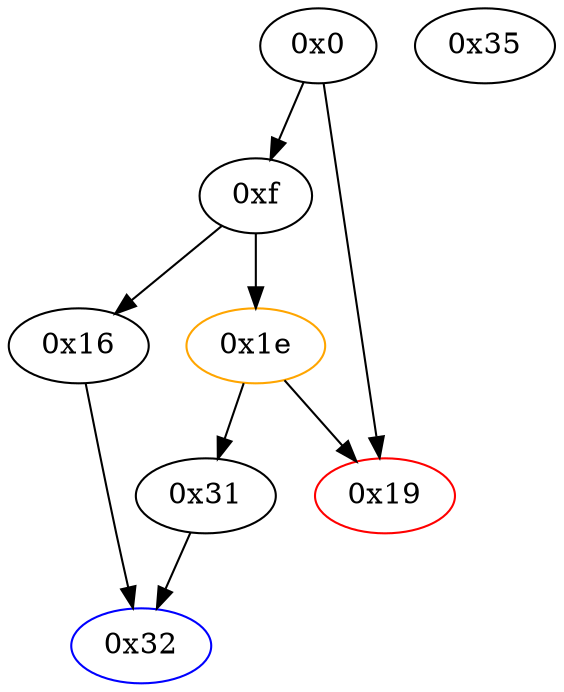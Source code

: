 strict digraph "" {
"0x16" [fillcolor=white, id="0x16", style=filled, tooltip="Block 0x16\n[0x16:0x18]\n---\nPredecessors: [0xf]\nSuccessors: [0x32]\n---\n0x16 PUSH1 0x32\n0x18 JUMP\n---\n0x16: V11 = 0x32\n0x18: JUMP 0x32\n---\nEntry stack: [V5]\nStack pops: 0\nStack additions: []\nExit stack: [V5]\n\nDef sites:\nV5: {0x0.0x9}\n"];
"0x35" [fillcolor=white, id="0x35", style=filled, tooltip="Block 0x35\n[0x35:0x74]\n---\nPredecessors: []\nSuccessors: []\n---\n0x35 INVALID\n0x36 LOG2\n0x37 PUSH6 0x627a7a723158\n0x3e SHA3\n0x3f SGT\n0x40 DUP8\n0x41 PUSH11 0x131fb612745be13765f494\n0x4d MLOAD\n0x4e MISSING 0xcc\n0x4f PUSH16 0xf1d0f7b13e21ac2cf9c7d3aeca18964\n0x60 PUSH20 0x6f6c634300050f0032\n---\n0x35: INVALID \n0x36: LOG S0 S1 S2 S3\n0x37: V23 = 0x627a7a723158\n0x3e: V24 = SHA3 0x627a7a723158 S4\n0x3f: V25 = SGT V24 S5\n0x41: V26 = 0x131fb612745be13765f494\n0x4d: V27 = M[0x131fb612745be13765f494]\n0x4e: MISSING 0xcc\n0x4f: V28 = 0xf1d0f7b13e21ac2cf9c7d3aeca18964\n0x60: V29 = 0x6f6c634300050f0032\n---\nEntry stack: []\nStack pops: 0\nStack additions: [V27, S12, V25, S6, S7, S8, S9, S10, S11, S12, 0x6f6c634300050f0032, 0xf1d0f7b13e21ac2cf9c7d3aeca18964]\nExit stack: []\n\nDef sites:\n"];
"0xf" [fillcolor=white, id="0xf", style=filled, tooltip="Block 0xf\n[0xf:0x15]\n---\nPredecessors: [0x0]\nSuccessors: [0x16, 0x1e]\n---\n0xf PUSH1 0x1\n0x11 DUP2\n0x12 EQ\n0x13 PUSH1 0x1e\n0x15 JUMPI\n---\n0xf: V8 = 0x1\n0x12: V9 = EQ V5 0x1\n0x13: V10 = 0x1e\n0x15: JUMPI 0x1e V9\n---\nEntry stack: [V5]\nStack pops: 1\nStack additions: [S0]\nExit stack: [V5]\n\nDef sites:\nV5: {0x0.0x9}\n"];
"0x32" [color=blue, fillcolor=white, id="0x32", style=filled, tooltip="Block 0x32\n[0x32:0x34]\n---\nPredecessors: [0x16, 0x31]\nSuccessors: []\n---\n0x32 JUMPDEST\n0x33 POP\n0x34 STOP\n---\n0x32: JUMPDEST \n0x34: STOP \n---\nEntry stack: [V5]\nStack pops: 1\nStack additions: []\nExit stack: []\n\nDef sites:\nV5: {0x0.0x9}\n"];
"0x1e" [color=orange, fillcolor=white, id="0x1e", style=filled, tooltip="Block 0x1e\n[0x1e:0x30]\n---\nPredecessors: [0xf]\nSuccessors: [0x19, 0x31]\n---\n0x1e JUMPDEST\n0x1f PUSH1 0x0\n0x21 DUP1\n0x22 PUSH1 0x0\n0x24 DUP1\n0x25 ADDRESS\n0x26 BALANCE\n0x27 PUSH1 0x0\n0x29 SLOAD\n0x2a GAS\n0x2b CALL\n0x2c DUP1\n0x2d ISZERO\n0x2e PUSH1 0x19\n0x30 JUMPI\n---\n0x1e: JUMPDEST \n0x1f: V13 = 0x0\n0x22: V14 = 0x0\n0x25: V15 = ADDRESS\n0x26: V16 = BALANCE V15\n0x27: V17 = 0x0\n0x29: V18 = S[0x0]\n0x2a: V19 = GAS\n0x2b: V20 = CALL V19 V18 V16 0x0 0x0 0x0 0x0\n0x2d: V21 = ISZERO V20\n0x2e: V22 = 0x19\n0x30: JUMPI 0x19 V21\n---\nEntry stack: [V5]\nStack pops: 0\nStack additions: [V20]\nExit stack: [V5, V20]\n\nDef sites:\nV5: {0x0.0x9}\n"];
"0x0" [fillcolor=white, id="0x0", style=filled, tooltip="Block 0x0\n[0x0:0xe]\n---\nPredecessors: []\nSuccessors: [0xf, 0x19]\n---\n0x0 PUSH1 0x80\n0x2 PUSH1 0x40\n0x4 MSTORE\n0x5 PUSH1 0x1\n0x7 SLOAD\n0x8 TIMESTAMP\n0x9 GT\n0xa DUP1\n0xb ISZERO\n0xc PUSH1 0x19\n0xe JUMPI\n---\n0x0: V0 = 0x80\n0x2: V1 = 0x40\n0x4: M[0x40] = 0x80\n0x5: V2 = 0x1\n0x7: V3 = S[0x1]\n0x8: V4 = TIMESTAMP\n0x9: V5 = GT V4 V3\n0xb: V6 = ISZERO V5\n0xc: V7 = 0x19\n0xe: JUMPI 0x19 V6\n---\nEntry stack: []\nStack pops: 0\nStack additions: [V5]\nExit stack: [V5]\n\nDef sites:\n"];
"0x19" [color=red, fillcolor=white, id="0x19", style=filled, tooltip="Block 0x19\n[0x19:0x1d]\n---\nPredecessors: [0x0, 0x1e]\nSuccessors: []\n---\n0x19 JUMPDEST\n0x1a PUSH1 0x0\n0x1c DUP1\n0x1d REVERT\n---\n0x19: JUMPDEST \n0x1a: V12 = 0x0\n0x1d: REVERT 0x0 0x0\n---\nEntry stack: [V5, S0]\nStack pops: 0\nStack additions: []\nExit stack: [V5, S0]\n\nDef sites:\nV5: {0x0.0x9}\nS0: {0x0.0x9, 0x1e.0x2b}\n"];
"0x31" [fillcolor=white, id="0x31", style=filled, tooltip="Block 0x31\n[0x31:0x31]\n---\nPredecessors: [0x1e]\nSuccessors: [0x32]\n---\n0x31 POP\n---\n0x31: NOP \n---\nEntry stack: [V5, V20]\nStack pops: 1\nStack additions: []\nExit stack: [V5]\n\nDef sites:\nV5: {0x0.0x9}\nV20: {0x1e.0x2b}\n"];
"0x16" -> "0x32";
"0xf" -> "0x16";
"0xf" -> "0x1e";
"0x1e" -> "0x19";
"0x1e" -> "0x31";
"0x0" -> "0x19";
"0x0" -> "0xf";
"0x31" -> "0x32";
}
